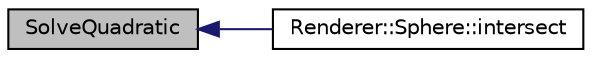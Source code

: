 digraph "SolveQuadratic"
{
  edge [fontname="Helvetica",fontsize="10",labelfontname="Helvetica",labelfontsize="10"];
  node [fontname="Helvetica",fontsize="10",shape=record];
  rankdir="LR";
  Node1 [label="SolveQuadratic",height=0.2,width=0.4,color="black", fillcolor="grey75", style="filled", fontcolor="black"];
  Node1 -> Node2 [dir="back",color="midnightblue",fontsize="10",style="solid",fontname="Helvetica"];
  Node2 [label="Renderer::Sphere::intersect",height=0.2,width=0.4,color="black", fillcolor="white", style="filled",URL="$class_renderer_1_1_sphere.html#ac9525a1fa2081d065e25e93f5e2f4b1d",tooltip="intersect samples all the objects in the scene to figure out if the ray intersects ..."];
}

